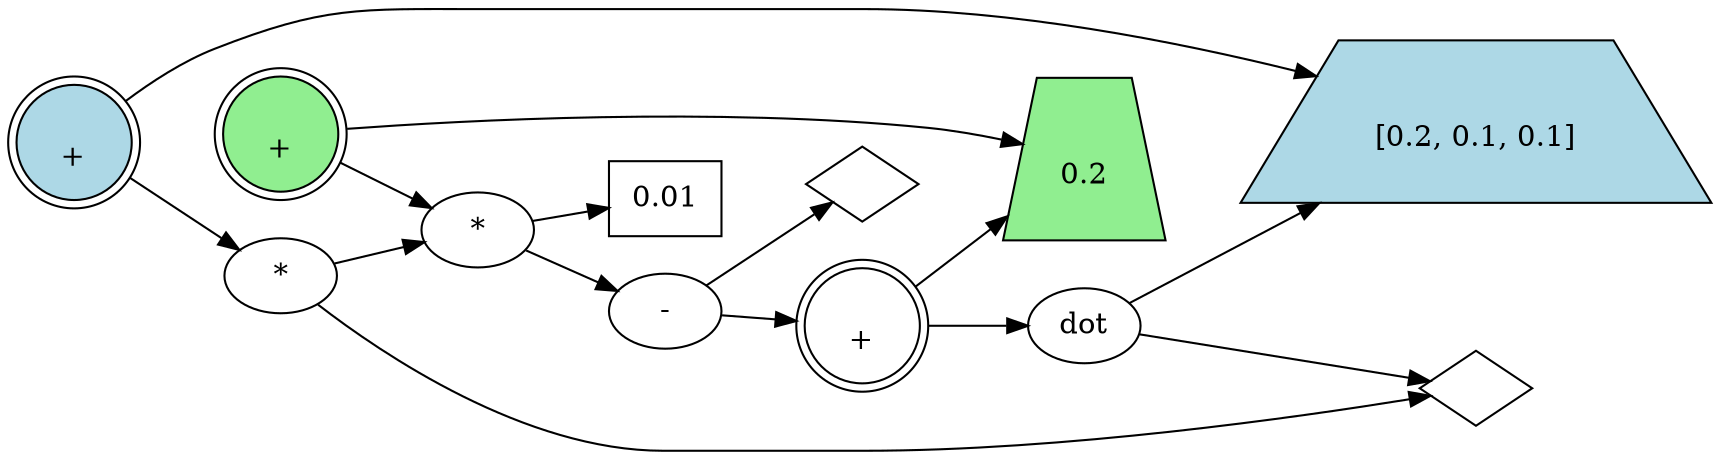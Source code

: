 digraph G {

    rankdir=LR; // 左から右に表示

    s1 [label="     \n+", shape=doublecircle];
    s2 [label="dot"];
    s3 [label="0.01", shape=box];
    s4 [label="-"];
    s6 [label="*"];
    v3 [label="*"];
    v6_next [label="     \n+", shape=doublecircle, style=filled, fillcolor=lightblue];
    s7_next [label="     \n+", shape=doublecircle, style=filled, fillcolor=lightgreen];
    s7 [label="\n0.2", style=filled, shape=trapezium, fillcolor=lightgreen];
    v6 [label="\n[0.2, 0.1, 0.1]",style=filled, shape=trapezium, fillcolor=lightblue];
    v0 [label="",shape=diamond];
    s0 [label="",shape=diamond];

    s2 -> v0;
    s2 -> v6;

    s1 -> s7;
    s1 -> s2;

    s4 -> s0;
    s4 -> s1;

    s6 -> s3;
    s6 -> s4;

    v3 -> s6;
    v3 -> v0;

    v6_next -> v6;
    v6_next -> v3;

    s7_next -> s7;
    s7_next -> s6;
}